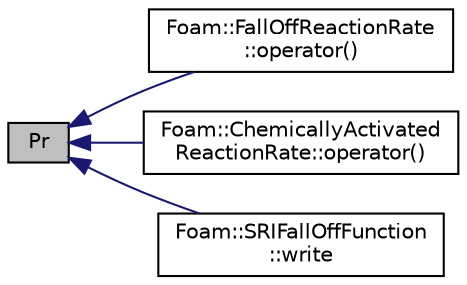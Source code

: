 digraph "Pr"
{
  bgcolor="transparent";
  edge [fontname="Helvetica",fontsize="10",labelfontname="Helvetica",labelfontsize="10"];
  node [fontname="Helvetica",fontsize="10",shape=record];
  rankdir="LR";
  Node1 [label="Pr",height=0.2,width=0.4,color="black", fillcolor="grey75", style="filled" fontcolor="black"];
  Node1 -> Node2 [dir="back",color="midnightblue",fontsize="10",style="solid",fontname="Helvetica"];
  Node2 [label="Foam::FallOffReactionRate\l::operator()",height=0.2,width=0.4,color="black",URL="$classFoam_1_1FallOffReactionRate.html#abe0b10bb3df1861811204e73e20cd925"];
  Node1 -> Node3 [dir="back",color="midnightblue",fontsize="10",style="solid",fontname="Helvetica"];
  Node3 [label="Foam::ChemicallyActivated\lReactionRate::operator()",height=0.2,width=0.4,color="black",URL="$classFoam_1_1ChemicallyActivatedReactionRate.html#abe0b10bb3df1861811204e73e20cd925"];
  Node1 -> Node4 [dir="back",color="midnightblue",fontsize="10",style="solid",fontname="Helvetica"];
  Node4 [label="Foam::SRIFallOffFunction\l::write",height=0.2,width=0.4,color="black",URL="$classFoam_1_1SRIFallOffFunction.html#a4bc86b48333705e13add9de0db8eebd3",tooltip="Write to stream. "];
}
